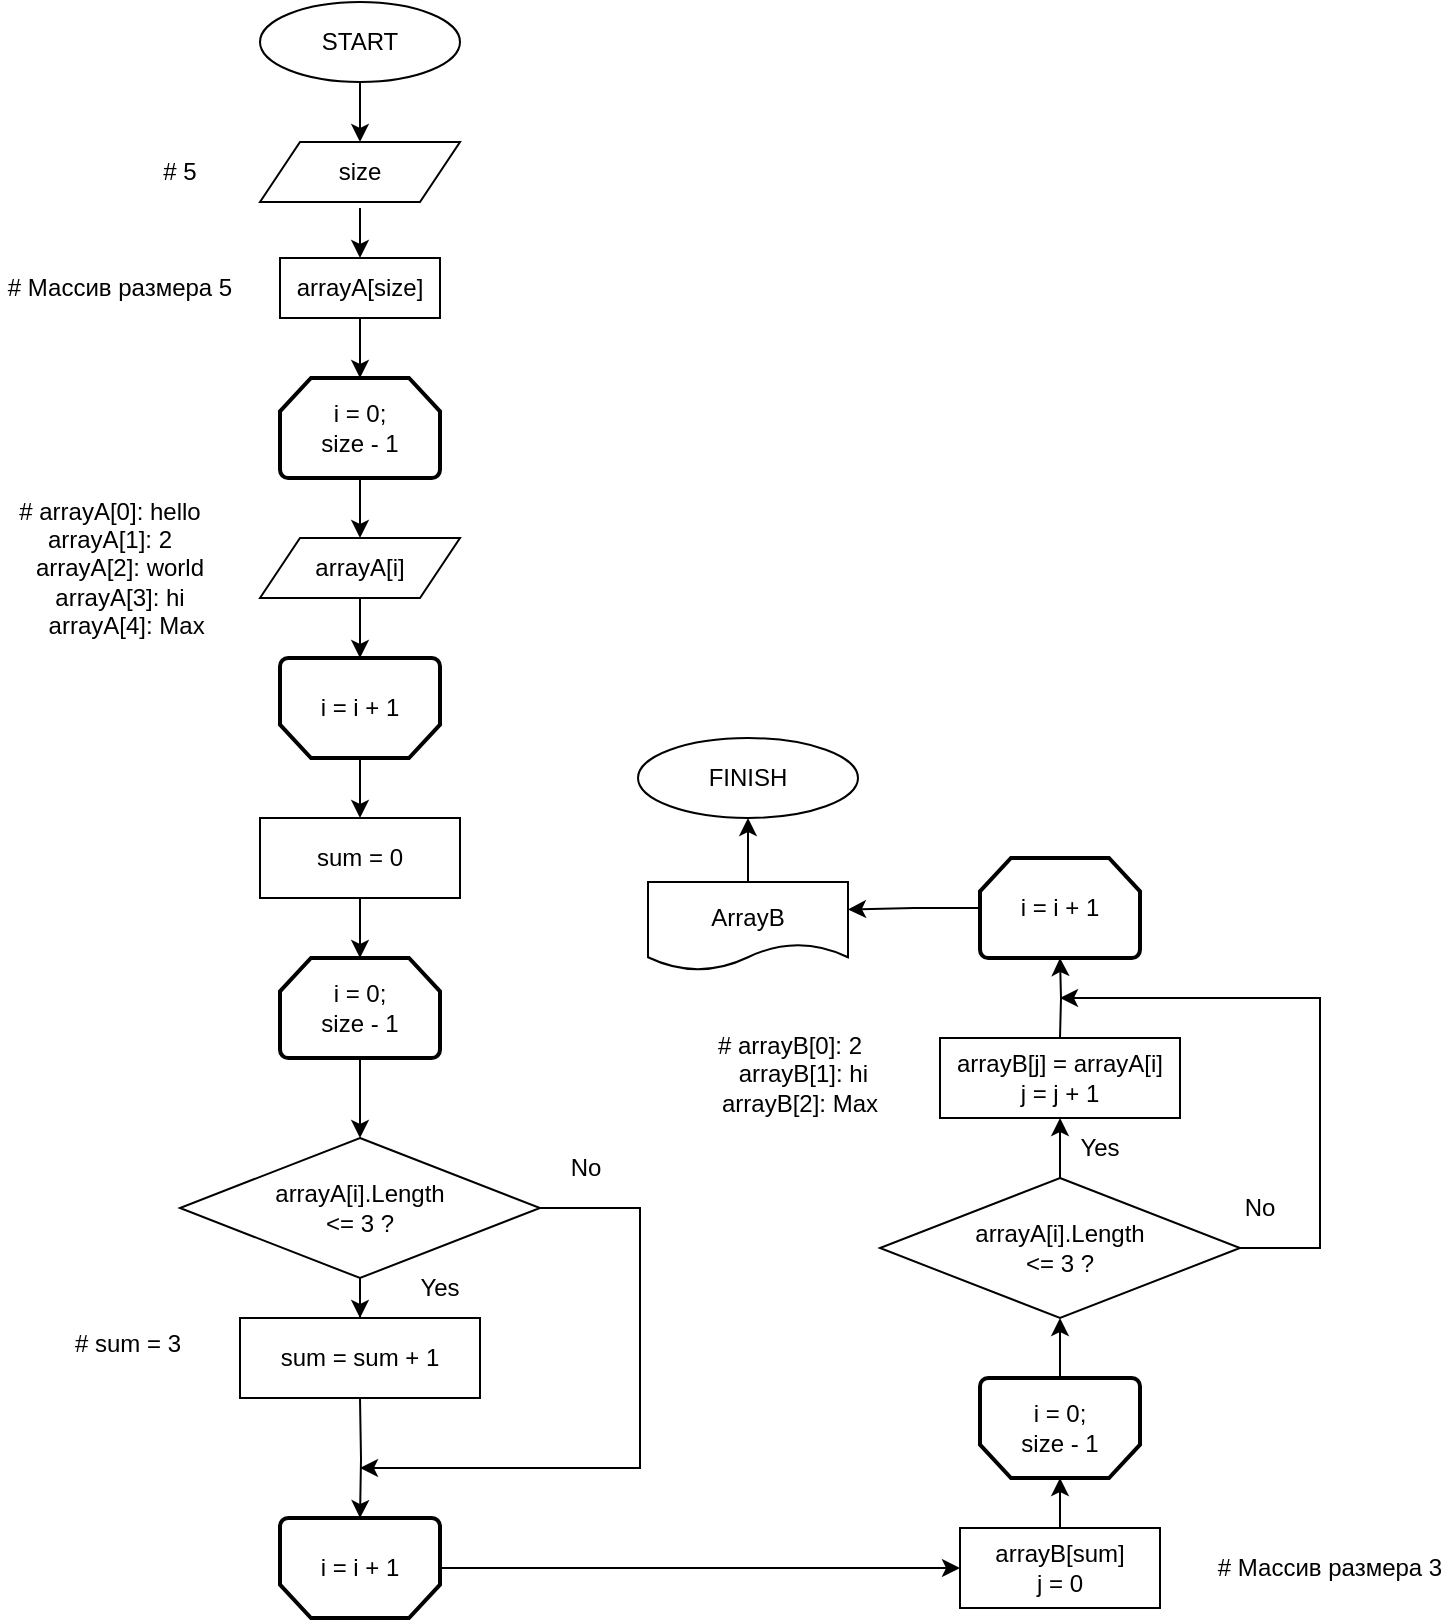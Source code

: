 <mxfile>
    <diagram id="jQBGM29vuJ6z1mWd4INr" name="Страница 1">
        <mxGraphModel dx="1104" dy="1613" grid="1" gridSize="10" guides="1" tooltips="1" connect="1" arrows="1" fold="1" page="1" pageScale="1" pageWidth="827" pageHeight="1169" math="0" shadow="0">
            <root>
                <mxCell id="0"/>
                <mxCell id="1" parent="0"/>
                <mxCell id="JwT51QHlA4nPGzjW0GlX-1" value="" style="edgeStyle=orthogonalEdgeStyle;rounded=0;orthogonalLoop=1;jettySize=auto;html=1;" parent="1" edge="1">
                    <mxGeometry relative="1" as="geometry">
                        <mxPoint x="210.0" y="-1100" as="sourcePoint"/>
                        <mxPoint x="210" y="-1070" as="targetPoint"/>
                        <Array as="points">
                            <mxPoint x="210" y="-1090"/>
                            <mxPoint x="210" y="-1090"/>
                        </Array>
                    </mxGeometry>
                </mxCell>
                <mxCell id="JwT51QHlA4nPGzjW0GlX-2" value="" style="ellipse;whiteSpace=wrap;html=1;" parent="1" vertex="1">
                    <mxGeometry x="160" y="-1140" width="100" height="40" as="geometry"/>
                </mxCell>
                <mxCell id="JwT51QHlA4nPGzjW0GlX-4" value="" style="shape=parallelogram;perimeter=parallelogramPerimeter;whiteSpace=wrap;html=1;fixedSize=1;" parent="1" vertex="1">
                    <mxGeometry x="160" y="-1070" width="100" height="30" as="geometry"/>
                </mxCell>
                <mxCell id="JwT51QHlA4nPGzjW0GlX-6" style="edgeStyle=orthogonalEdgeStyle;rounded=0;orthogonalLoop=1;jettySize=auto;html=1;entryX=0.5;entryY=0;entryDx=0;entryDy=0;" parent="1" target="JwT51QHlA4nPGzjW0GlX-22" edge="1">
                    <mxGeometry relative="1" as="geometry">
                        <mxPoint x="210" y="-1037" as="sourcePoint"/>
                    </mxGeometry>
                </mxCell>
                <mxCell id="JwT51QHlA4nPGzjW0GlX-8" value="" style="edgeStyle=orthogonalEdgeStyle;rounded=0;orthogonalLoop=1;jettySize=auto;html=1;" parent="1" source="JwT51QHlA4nPGzjW0GlX-9" target="JwT51QHlA4nPGzjW0GlX-13" edge="1">
                    <mxGeometry relative="1" as="geometry"/>
                </mxCell>
                <mxCell id="JwT51QHlA4nPGzjW0GlX-9" value="" style="rounded=0;whiteSpace=wrap;html=1;" parent="1" vertex="1">
                    <mxGeometry x="170" y="-1012" width="80" height="30" as="geometry"/>
                </mxCell>
                <mxCell id="JwT51QHlA4nPGzjW0GlX-10" value="" style="edgeStyle=orthogonalEdgeStyle;rounded=0;orthogonalLoop=1;jettySize=auto;html=1;entryX=0.5;entryY=0;entryDx=0;entryDy=0;" parent="1" source="JwT51QHlA4nPGzjW0GlX-11" target="JwT51QHlA4nPGzjW0GlX-30" edge="1">
                    <mxGeometry relative="1" as="geometry">
                        <mxPoint x="210" y="-742" as="targetPoint"/>
                    </mxGeometry>
                </mxCell>
                <mxCell id="JwT51QHlA4nPGzjW0GlX-11" value="" style="strokeWidth=2;html=1;shape=mxgraph.flowchart.loop_limit;whiteSpace=wrap;direction=west;" parent="1" vertex="1">
                    <mxGeometry x="170" y="-812" width="80" height="50" as="geometry"/>
                </mxCell>
                <mxCell id="JwT51QHlA4nPGzjW0GlX-12" value="" style="edgeStyle=orthogonalEdgeStyle;rounded=0;orthogonalLoop=1;jettySize=auto;html=1;" parent="1" source="JwT51QHlA4nPGzjW0GlX-13" target="JwT51QHlA4nPGzjW0GlX-26" edge="1">
                    <mxGeometry relative="1" as="geometry"/>
                </mxCell>
                <mxCell id="JwT51QHlA4nPGzjW0GlX-13" value="" style="strokeWidth=2;html=1;shape=mxgraph.flowchart.loop_limit;whiteSpace=wrap;" parent="1" vertex="1">
                    <mxGeometry x="170" y="-952" width="80" height="50" as="geometry"/>
                </mxCell>
                <mxCell id="JwT51QHlA4nPGzjW0GlX-14" value="" style="edgeStyle=orthogonalEdgeStyle;rounded=0;orthogonalLoop=1;jettySize=auto;html=1;" parent="1" source="JwT51QHlA4nPGzjW0GlX-15" edge="1">
                    <mxGeometry relative="1" as="geometry">
                        <mxPoint x="210" y="-812" as="targetPoint"/>
                        <Array as="points">
                            <mxPoint x="210" y="-832"/>
                            <mxPoint x="210" y="-832"/>
                        </Array>
                    </mxGeometry>
                </mxCell>
                <mxCell id="JwT51QHlA4nPGzjW0GlX-15" value="" style="shape=parallelogram;perimeter=parallelogramPerimeter;whiteSpace=wrap;html=1;fixedSize=1;" parent="1" vertex="1">
                    <mxGeometry x="160" y="-872" width="100" height="30" as="geometry"/>
                </mxCell>
                <mxCell id="JwT51QHlA4nPGzjW0GlX-16" value="START" style="text;html=1;strokeColor=none;fillColor=none;align=center;verticalAlign=middle;whiteSpace=wrap;rounded=0;" parent="1" vertex="1">
                    <mxGeometry x="180" y="-1135" width="60" height="30" as="geometry"/>
                </mxCell>
                <mxCell id="JwT51QHlA4nPGzjW0GlX-17" value="size" style="text;html=1;strokeColor=none;fillColor=none;align=center;verticalAlign=middle;whiteSpace=wrap;rounded=0;" parent="1" vertex="1">
                    <mxGeometry x="180" y="-1070" width="60" height="30" as="geometry"/>
                </mxCell>
                <mxCell id="JwT51QHlA4nPGzjW0GlX-21" value="# 5" style="text;html=1;strokeColor=none;fillColor=none;align=center;verticalAlign=middle;whiteSpace=wrap;rounded=0;" parent="1" vertex="1">
                    <mxGeometry x="90" y="-1070" width="60" height="30" as="geometry"/>
                </mxCell>
                <mxCell id="JwT51QHlA4nPGzjW0GlX-22" value="arrayA[size]" style="text;html=1;strokeColor=none;fillColor=none;align=center;verticalAlign=middle;whiteSpace=wrap;rounded=0;" parent="1" vertex="1">
                    <mxGeometry x="180" y="-1012" width="60" height="30" as="geometry"/>
                </mxCell>
                <mxCell id="JwT51QHlA4nPGzjW0GlX-24" value="# Массив размера 5" style="text;html=1;strokeColor=none;fillColor=none;align=center;verticalAlign=middle;whiteSpace=wrap;rounded=0;" parent="1" vertex="1">
                    <mxGeometry x="30" y="-1012" width="120" height="30" as="geometry"/>
                </mxCell>
                <mxCell id="JwT51QHlA4nPGzjW0GlX-25" value="i = 0;&lt;br&gt;size - 1" style="text;html=1;strokeColor=none;fillColor=none;align=center;verticalAlign=middle;whiteSpace=wrap;rounded=0;" parent="1" vertex="1">
                    <mxGeometry x="180" y="-942" width="60" height="30" as="geometry"/>
                </mxCell>
                <mxCell id="JwT51QHlA4nPGzjW0GlX-26" value="arrayA[i]" style="text;html=1;strokeColor=none;fillColor=none;align=center;verticalAlign=middle;whiteSpace=wrap;rounded=0;" parent="1" vertex="1">
                    <mxGeometry x="180" y="-872" width="60" height="30" as="geometry"/>
                </mxCell>
                <mxCell id="JwT51QHlA4nPGzjW0GlX-27" value="i =&amp;nbsp;i + 1" style="text;html=1;strokeColor=none;fillColor=none;align=center;verticalAlign=middle;whiteSpace=wrap;rounded=0;" parent="1" vertex="1">
                    <mxGeometry x="180" y="-802" width="60" height="30" as="geometry"/>
                </mxCell>
                <mxCell id="JwT51QHlA4nPGzjW0GlX-28" value="# arrayA[0]: hello&lt;br&gt;arrayA[1]: 2&lt;br&gt;&amp;nbsp; &amp;nbsp;arrayA[2]: world&lt;br&gt;&amp;nbsp; &amp;nbsp;arrayA[3]: hi&lt;br&gt;&amp;nbsp; &amp;nbsp; &amp;nbsp;arrayA[4]: Max" style="text;html=1;strokeColor=none;fillColor=none;align=center;verticalAlign=middle;whiteSpace=wrap;rounded=0;" parent="1" vertex="1">
                    <mxGeometry x="30" y="-877" width="110" height="40" as="geometry"/>
                </mxCell>
                <mxCell id="JwT51QHlA4nPGzjW0GlX-29" style="edgeStyle=orthogonalEdgeStyle;rounded=0;orthogonalLoop=1;jettySize=auto;html=1;exitX=0.5;exitY=1;exitDx=0;exitDy=0;entryX=0.5;entryY=0;entryDx=0;entryDy=0;entryPerimeter=0;" parent="1" source="JwT51QHlA4nPGzjW0GlX-30" target="JwT51QHlA4nPGzjW0GlX-32" edge="1">
                    <mxGeometry relative="1" as="geometry"/>
                </mxCell>
                <mxCell id="JwT51QHlA4nPGzjW0GlX-30" value="" style="rounded=0;whiteSpace=wrap;html=1;" parent="1" vertex="1">
                    <mxGeometry x="160" y="-732" width="100" height="40" as="geometry"/>
                </mxCell>
                <mxCell id="JwT51QHlA4nPGzjW0GlX-31" value="" style="edgeStyle=orthogonalEdgeStyle;rounded=0;orthogonalLoop=1;jettySize=auto;html=1;" parent="1" source="JwT51QHlA4nPGzjW0GlX-32" target="JwT51QHlA4nPGzjW0GlX-37" edge="1">
                    <mxGeometry relative="1" as="geometry"/>
                </mxCell>
                <mxCell id="JwT51QHlA4nPGzjW0GlX-32" value="" style="strokeWidth=2;html=1;shape=mxgraph.flowchart.loop_limit;whiteSpace=wrap;" parent="1" vertex="1">
                    <mxGeometry x="170" y="-662" width="80" height="50" as="geometry"/>
                </mxCell>
                <mxCell id="JwT51QHlA4nPGzjW0GlX-33" value="" style="edgeStyle=orthogonalEdgeStyle;rounded=0;orthogonalLoop=1;jettySize=auto;html=1;" parent="1" source="JwT51QHlA4nPGzjW0GlX-34" target="JwT51QHlA4nPGzjW0GlX-39" edge="1">
                    <mxGeometry relative="1" as="geometry"/>
                </mxCell>
                <mxCell id="JwT51QHlA4nPGzjW0GlX-34" value="" style="strokeWidth=2;html=1;shape=mxgraph.flowchart.loop_limit;whiteSpace=wrap;direction=west;" parent="1" vertex="1">
                    <mxGeometry x="170" y="-382" width="80" height="50" as="geometry"/>
                </mxCell>
                <mxCell id="JwT51QHlA4nPGzjW0GlX-35" value="" style="edgeStyle=orthogonalEdgeStyle;rounded=0;orthogonalLoop=1;jettySize=auto;html=1;" parent="1" source="JwT51QHlA4nPGzjW0GlX-37" target="JwT51QHlA4nPGzjW0GlX-40" edge="1">
                    <mxGeometry relative="1" as="geometry"/>
                </mxCell>
                <mxCell id="JwT51QHlA4nPGzjW0GlX-36" style="edgeStyle=orthogonalEdgeStyle;rounded=0;orthogonalLoop=1;jettySize=auto;html=1;" parent="1" edge="1">
                    <mxGeometry relative="1" as="geometry">
                        <mxPoint x="210" y="-407" as="targetPoint"/>
                        <Array as="points">
                            <mxPoint x="320" y="-537"/>
                            <mxPoint x="350" y="-537"/>
                            <mxPoint x="350" y="-407"/>
                        </Array>
                        <mxPoint x="300" y="-537" as="sourcePoint"/>
                    </mxGeometry>
                </mxCell>
                <mxCell id="JwT51QHlA4nPGzjW0GlX-37" value="" style="rhombus;whiteSpace=wrap;html=1;" parent="1" vertex="1">
                    <mxGeometry x="120" y="-572" width="180" height="70" as="geometry"/>
                </mxCell>
                <mxCell id="JwT51QHlA4nPGzjW0GlX-38" value="" style="edgeStyle=orthogonalEdgeStyle;rounded=0;orthogonalLoop=1;jettySize=auto;html=1;" parent="1" source="JwT51QHlA4nPGzjW0GlX-39" target="JwT51QHlA4nPGzjW0GlX-53" edge="1">
                    <mxGeometry relative="1" as="geometry"/>
                </mxCell>
                <mxCell id="JwT51QHlA4nPGzjW0GlX-39" value="" style="rounded=0;whiteSpace=wrap;html=1;" parent="1" vertex="1">
                    <mxGeometry x="510" y="-377" width="100" height="40" as="geometry"/>
                </mxCell>
                <mxCell id="JwT51QHlA4nPGzjW0GlX-40" value="" style="rounded=0;whiteSpace=wrap;html=1;" parent="1" vertex="1">
                    <mxGeometry x="150" y="-482" width="120" height="40" as="geometry"/>
                </mxCell>
                <mxCell id="JwT51QHlA4nPGzjW0GlX-41" value="sum = 0" style="text;html=1;strokeColor=none;fillColor=none;align=center;verticalAlign=middle;whiteSpace=wrap;rounded=0;" parent="1" vertex="1">
                    <mxGeometry x="165" y="-727" width="90" height="30" as="geometry"/>
                </mxCell>
                <mxCell id="JwT51QHlA4nPGzjW0GlX-42" value="i = 0;&lt;br&gt;size - 1" style="text;html=1;strokeColor=none;fillColor=none;align=center;verticalAlign=middle;whiteSpace=wrap;rounded=0;" parent="1" vertex="1">
                    <mxGeometry x="180" y="-652" width="60" height="30" as="geometry"/>
                </mxCell>
                <mxCell id="JwT51QHlA4nPGzjW0GlX-43" value="arrayA[i].Length &amp;lt;= 3 ?" style="text;html=1;strokeColor=none;fillColor=none;align=center;verticalAlign=middle;whiteSpace=wrap;rounded=0;" parent="1" vertex="1">
                    <mxGeometry x="180" y="-552" width="60" height="30" as="geometry"/>
                </mxCell>
                <mxCell id="JwT51QHlA4nPGzjW0GlX-44" value="" style="edgeStyle=orthogonalEdgeStyle;rounded=0;orthogonalLoop=1;jettySize=auto;html=1;" parent="1" target="JwT51QHlA4nPGzjW0GlX-34" edge="1">
                    <mxGeometry relative="1" as="geometry">
                        <mxPoint x="210" y="-442" as="sourcePoint"/>
                    </mxGeometry>
                </mxCell>
                <mxCell id="JwT51QHlA4nPGzjW0GlX-45" value="sum = sum + 1" style="text;html=1;strokeColor=none;fillColor=none;align=center;verticalAlign=middle;whiteSpace=wrap;rounded=0;" parent="1" vertex="1">
                    <mxGeometry x="150" y="-477" width="120" height="30" as="geometry"/>
                </mxCell>
                <mxCell id="JwT51QHlA4nPGzjW0GlX-46" value="Yes" style="text;html=1;strokeColor=none;fillColor=none;align=center;verticalAlign=middle;whiteSpace=wrap;rounded=0;" parent="1" vertex="1">
                    <mxGeometry x="220" y="-512" width="60" height="30" as="geometry"/>
                </mxCell>
                <mxCell id="JwT51QHlA4nPGzjW0GlX-47" value="No" style="text;html=1;strokeColor=none;fillColor=none;align=center;verticalAlign=middle;whiteSpace=wrap;rounded=0;" parent="1" vertex="1">
                    <mxGeometry x="292.5" y="-572" width="60" height="30" as="geometry"/>
                </mxCell>
                <mxCell id="JwT51QHlA4nPGzjW0GlX-50" value="# sum = 3&lt;br&gt;&amp;nbsp; &amp;nbsp; &amp;nbsp; &amp;nbsp; &amp;nbsp; &amp;nbsp; &amp;nbsp;&amp;nbsp;" style="text;html=1;strokeColor=none;fillColor=none;align=center;verticalAlign=middle;whiteSpace=wrap;rounded=0;" parent="1" vertex="1">
                    <mxGeometry x="60" y="-477" width="67.5" height="30" as="geometry"/>
                </mxCell>
                <mxCell id="JwT51QHlA4nPGzjW0GlX-52" value="" style="edgeStyle=orthogonalEdgeStyle;rounded=0;orthogonalLoop=1;jettySize=auto;html=1;" parent="1" source="JwT51QHlA4nPGzjW0GlX-53" target="JwT51QHlA4nPGzjW0GlX-56" edge="1">
                    <mxGeometry relative="1" as="geometry"/>
                </mxCell>
                <mxCell id="JwT51QHlA4nPGzjW0GlX-53" value="" style="strokeWidth=2;html=1;shape=mxgraph.flowchart.loop_limit;whiteSpace=wrap;direction=west;" parent="1" vertex="1">
                    <mxGeometry x="520" y="-452" width="80" height="50" as="geometry"/>
                </mxCell>
                <mxCell id="JwT51QHlA4nPGzjW0GlX-54" value="" style="edgeStyle=orthogonalEdgeStyle;rounded=0;orthogonalLoop=1;jettySize=auto;html=1;" parent="1" source="JwT51QHlA4nPGzjW0GlX-56" edge="1">
                    <mxGeometry relative="1" as="geometry">
                        <mxPoint x="560.034" y="-582" as="targetPoint"/>
                    </mxGeometry>
                </mxCell>
                <mxCell id="JwT51QHlA4nPGzjW0GlX-55" style="edgeStyle=orthogonalEdgeStyle;rounded=0;orthogonalLoop=1;jettySize=auto;html=1;exitX=1;exitY=0.5;exitDx=0;exitDy=0;" parent="1" source="JwT51QHlA4nPGzjW0GlX-56" edge="1">
                    <mxGeometry relative="1" as="geometry">
                        <mxPoint x="560" y="-642" as="targetPoint"/>
                        <Array as="points">
                            <mxPoint x="690" y="-517"/>
                            <mxPoint x="690" y="-642"/>
                        </Array>
                        <mxPoint x="710" y="-537" as="sourcePoint"/>
                    </mxGeometry>
                </mxCell>
                <mxCell id="JwT51QHlA4nPGzjW0GlX-56" value="" style="rhombus;whiteSpace=wrap;html=1;" parent="1" vertex="1">
                    <mxGeometry x="470" y="-552" width="180" height="70" as="geometry"/>
                </mxCell>
                <mxCell id="TbW14i4ydZBJU5g76_Ec-12" style="edgeStyle=orthogonalEdgeStyle;rounded=0;orthogonalLoop=1;jettySize=auto;html=1;entryX=1;entryY=0.31;entryDx=0;entryDy=0;entryPerimeter=0;" parent="1" source="JwT51QHlA4nPGzjW0GlX-58" target="JwT51QHlA4nPGzjW0GlX-140" edge="1">
                    <mxGeometry relative="1" as="geometry"/>
                </mxCell>
                <mxCell id="JwT51QHlA4nPGzjW0GlX-58" value="" style="strokeWidth=2;html=1;shape=mxgraph.flowchart.loop_limit;whiteSpace=wrap;" parent="1" vertex="1">
                    <mxGeometry x="520" y="-712" width="80" height="50" as="geometry"/>
                </mxCell>
                <mxCell id="JwT51QHlA4nPGzjW0GlX-59" value="" style="edgeStyle=orthogonalEdgeStyle;rounded=0;orthogonalLoop=1;jettySize=auto;html=1;" parent="1" target="JwT51QHlA4nPGzjW0GlX-58" edge="1">
                    <mxGeometry relative="1" as="geometry">
                        <mxPoint x="560" y="-622" as="sourcePoint"/>
                    </mxGeometry>
                </mxCell>
                <mxCell id="JwT51QHlA4nPGzjW0GlX-60" value="" style="rounded=0;whiteSpace=wrap;html=1;" parent="1" vertex="1">
                    <mxGeometry x="500" y="-622" width="120" height="40" as="geometry"/>
                </mxCell>
                <mxCell id="JwT51QHlA4nPGzjW0GlX-65" value="i = 0;&lt;br&gt;size - 1" style="text;html=1;strokeColor=none;fillColor=none;align=center;verticalAlign=middle;whiteSpace=wrap;rounded=0;" parent="1" vertex="1">
                    <mxGeometry x="530" y="-442" width="60" height="30" as="geometry"/>
                </mxCell>
                <mxCell id="JwT51QHlA4nPGzjW0GlX-67" value="arrayB[j] = arrayA[i]&lt;br&gt;j = j + 1" style="text;html=1;strokeColor=none;fillColor=none;align=center;verticalAlign=middle;whiteSpace=wrap;rounded=0;" parent="1" vertex="1">
                    <mxGeometry x="500" y="-617" width="120" height="30" as="geometry"/>
                </mxCell>
                <mxCell id="JwT51QHlA4nPGzjW0GlX-69" value="Yes" style="text;html=1;strokeColor=none;fillColor=none;align=center;verticalAlign=middle;whiteSpace=wrap;rounded=0;" parent="1" vertex="1">
                    <mxGeometry x="550" y="-582" width="60" height="30" as="geometry"/>
                </mxCell>
                <mxCell id="JwT51QHlA4nPGzjW0GlX-70" value="No" style="text;html=1;strokeColor=none;fillColor=none;align=center;verticalAlign=middle;whiteSpace=wrap;rounded=0;" parent="1" vertex="1">
                    <mxGeometry x="630" y="-552" width="60" height="30" as="geometry"/>
                </mxCell>
                <mxCell id="JwT51QHlA4nPGzjW0GlX-144" value="" style="edgeStyle=orthogonalEdgeStyle;rounded=0;orthogonalLoop=1;jettySize=auto;html=1;" parent="1" source="JwT51QHlA4nPGzjW0GlX-140" target="JwT51QHlA4nPGzjW0GlX-143" edge="1">
                    <mxGeometry relative="1" as="geometry"/>
                </mxCell>
                <mxCell id="JwT51QHlA4nPGzjW0GlX-140" value="" style="shape=document;whiteSpace=wrap;html=1;boundedLbl=1;" parent="1" vertex="1">
                    <mxGeometry x="354" y="-700" width="100" height="44.25" as="geometry"/>
                </mxCell>
                <mxCell id="JwT51QHlA4nPGzjW0GlX-143" value="" style="ellipse;whiteSpace=wrap;html=1;" parent="1" vertex="1">
                    <mxGeometry x="349" y="-772" width="110" height="40" as="geometry"/>
                </mxCell>
                <mxCell id="JwT51QHlA4nPGzjW0GlX-145" value="ArrayB" style="text;html=1;strokeColor=none;fillColor=none;align=center;verticalAlign=middle;whiteSpace=wrap;rounded=0;" parent="1" vertex="1">
                    <mxGeometry x="374" y="-697" width="60" height="30" as="geometry"/>
                </mxCell>
                <mxCell id="JwT51QHlA4nPGzjW0GlX-146" value="FINISH" style="text;html=1;strokeColor=none;fillColor=none;align=center;verticalAlign=middle;whiteSpace=wrap;rounded=0;" parent="1" vertex="1">
                    <mxGeometry x="374" y="-767" width="60" height="30" as="geometry"/>
                </mxCell>
                <mxCell id="TbW14i4ydZBJU5g76_Ec-3" value="i =&amp;nbsp;i + 1" style="text;html=1;strokeColor=none;fillColor=none;align=center;verticalAlign=middle;whiteSpace=wrap;rounded=0;" parent="1" vertex="1">
                    <mxGeometry x="180" y="-372" width="60" height="30" as="geometry"/>
                </mxCell>
                <mxCell id="TbW14i4ydZBJU5g76_Ec-4" value="arrayB[sum]&lt;br&gt;j = 0" style="text;html=1;strokeColor=none;fillColor=none;align=center;verticalAlign=middle;whiteSpace=wrap;rounded=0;" parent="1" vertex="1">
                    <mxGeometry x="530" y="-372" width="60" height="30" as="geometry"/>
                </mxCell>
                <mxCell id="TbW14i4ydZBJU5g76_Ec-5" value="# Массив размера 3" style="text;html=1;strokeColor=none;fillColor=none;align=center;verticalAlign=middle;whiteSpace=wrap;rounded=0;" parent="1" vertex="1">
                    <mxGeometry x="635" y="-372" width="120" height="30" as="geometry"/>
                </mxCell>
                <mxCell id="TbW14i4ydZBJU5g76_Ec-6" value="arrayA[i].Length &amp;lt;= 3 ?" style="text;html=1;strokeColor=none;fillColor=none;align=center;verticalAlign=middle;whiteSpace=wrap;rounded=0;" parent="1" vertex="1">
                    <mxGeometry x="530" y="-532" width="60" height="30" as="geometry"/>
                </mxCell>
                <mxCell id="TbW14i4ydZBJU5g76_Ec-8" value="i =&amp;nbsp;i + 1" style="text;html=1;strokeColor=none;fillColor=none;align=center;verticalAlign=middle;whiteSpace=wrap;rounded=0;" parent="1" vertex="1">
                    <mxGeometry x="530" y="-702" width="60" height="30" as="geometry"/>
                </mxCell>
                <mxCell id="TbW14i4ydZBJU5g76_Ec-9" value="# arrayB[0]: 2&lt;br&gt;&amp;nbsp; &amp;nbsp; arrayB[1]: hi&lt;br&gt;&amp;nbsp; &amp;nbsp;arrayB[2]: Max&lt;br&gt;&amp;nbsp; &amp;nbsp;" style="text;html=1;strokeColor=none;fillColor=none;align=center;verticalAlign=middle;whiteSpace=wrap;rounded=0;" parent="1" vertex="1">
                    <mxGeometry x="370" y="-617" width="110" height="40" as="geometry"/>
                </mxCell>
            </root>
        </mxGraphModel>
    </diagram>
</mxfile>